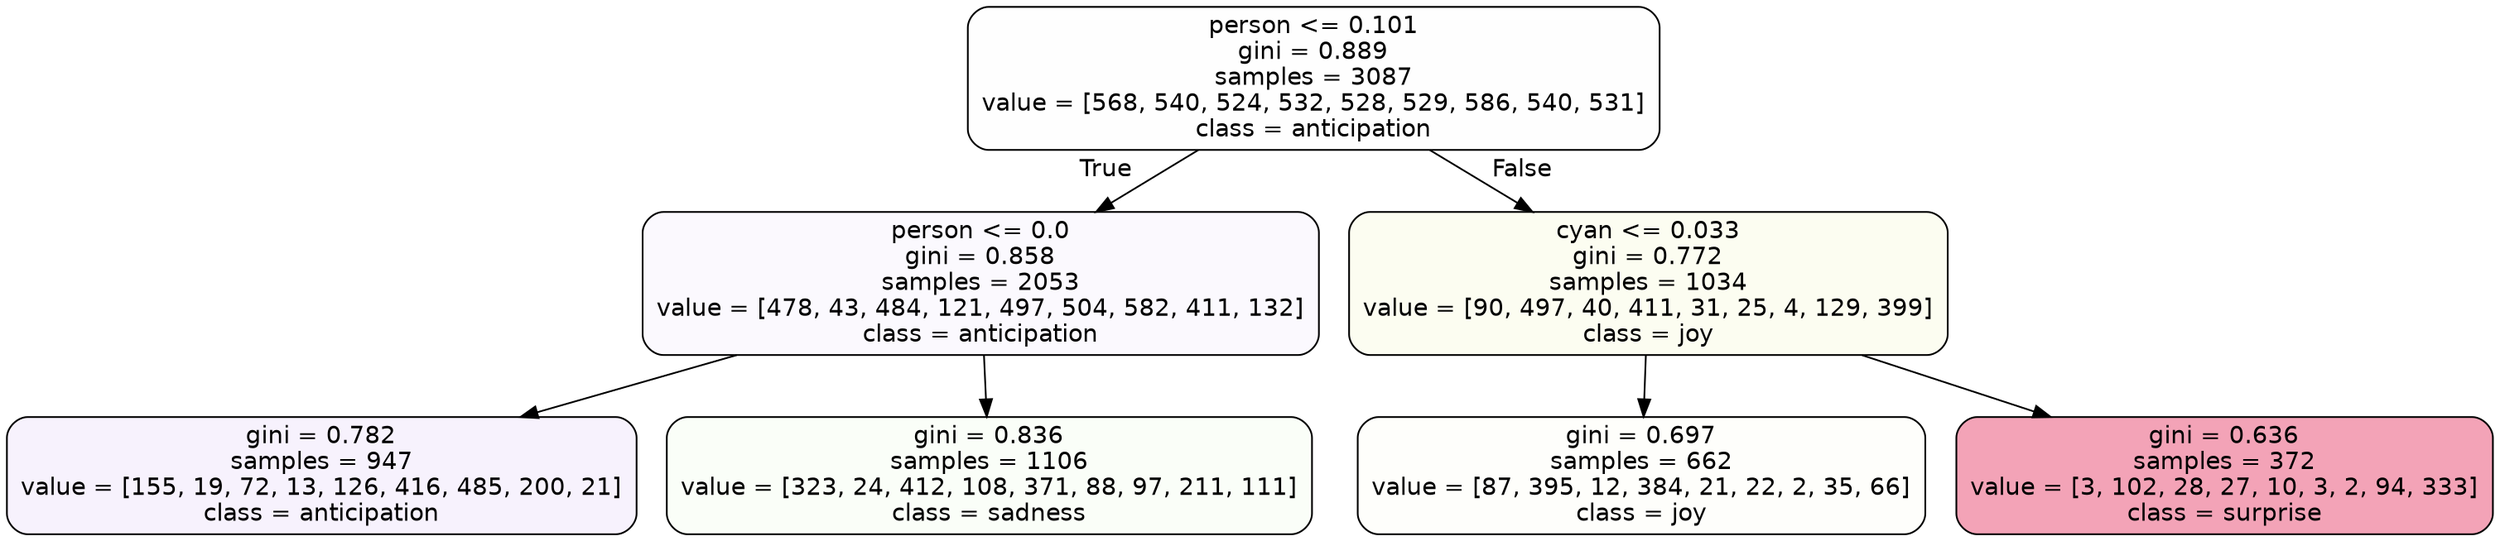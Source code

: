 digraph Tree {
node [shape=box, style="filled, rounded", color="black", fontname=helvetica] ;
edge [fontname=helvetica] ;
0 [label="person <= 0.101\ngini = 0.889\nsamples = 3087\nvalue = [568, 540, 524, 532, 528, 529, 586, 540, 531]\nclass = anticipation", fillcolor="#8139e501"] ;
1 [label="person <= 0.0\ngini = 0.858\nsamples = 2053\nvalue = [478, 43, 484, 121, 497, 504, 582, 411, 132]\nclass = anticipation", fillcolor="#8139e507"] ;
0 -> 1 [labeldistance=2.5, labelangle=45, headlabel="True"] ;
2 [label="gini = 0.782\nsamples = 947\nvalue = [155, 19, 72, 13, 126, 416, 485, 200, 21]\nclass = anticipation", fillcolor="#8139e510"] ;
1 -> 2 ;
3 [label="gini = 0.836\nsamples = 1106\nvalue = [323, 24, 412, 108, 371, 88, 97, 211, 111]\nclass = sadness", fillcolor="#64e53908"] ;
1 -> 3 ;
4 [label="cyan <= 0.033\ngini = 0.772\nsamples = 1034\nvalue = [90, 497, 40, 411, 31, 25, 4, 129, 399]\nclass = joy", fillcolor="#d7e53912"] ;
0 -> 4 [labeldistance=2.5, labelangle=-45, headlabel="False"] ;
5 [label="gini = 0.697\nsamples = 662\nvalue = [87, 395, 12, 384, 21, 22, 2, 35, 66]\nclass = joy", fillcolor="#d7e53904"] ;
4 -> 5 ;
6 [label="gini = 0.636\nsamples = 372\nvalue = [3, 102, 28, 27, 10, 3, 2, 94, 333]\nclass = surprise", fillcolor="#e5396476"] ;
4 -> 6 ;
}